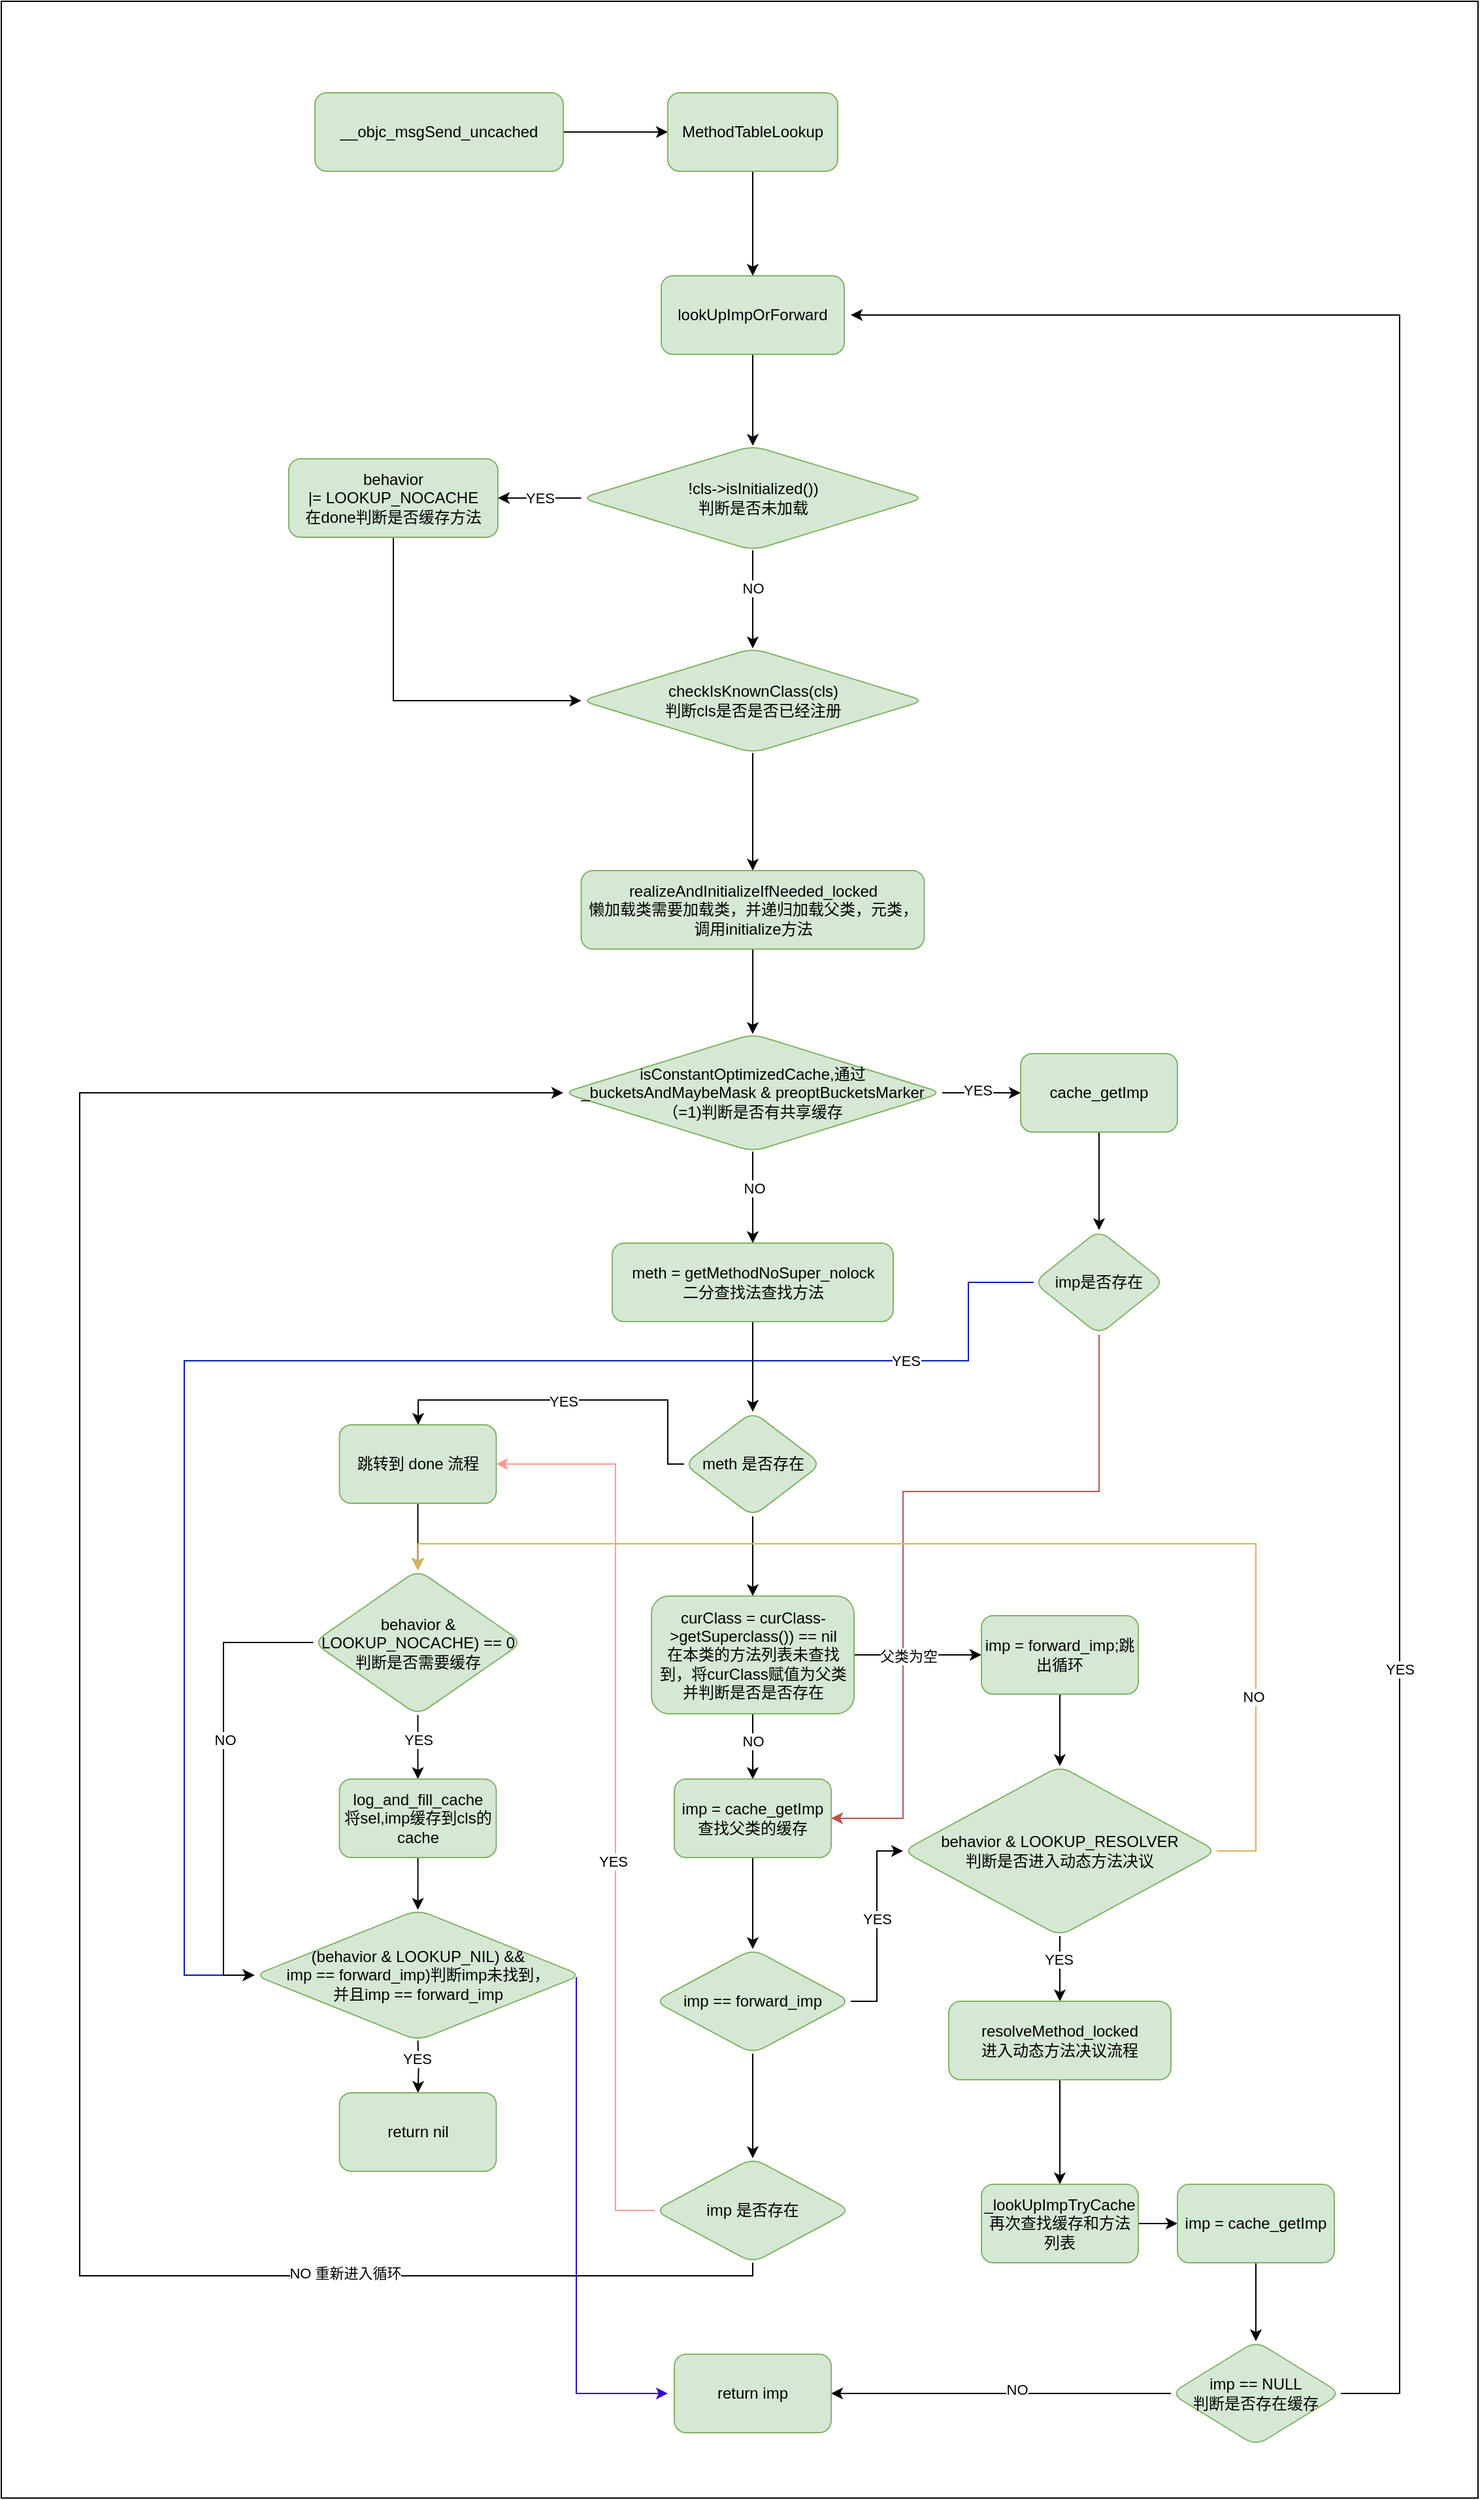 <mxfile version="16.5.6" type="github">
  <diagram id="x6sFYiA4rkCTneI-RJo7" name="Page-1">
    <mxGraphModel dx="2543" dy="1040" grid="1" gridSize="10" guides="1" tooltips="1" connect="1" arrows="1" fold="1" page="1" pageScale="1" pageWidth="827" pageHeight="1169" math="0" shadow="0">
      <root>
        <mxCell id="0" />
        <mxCell id="1" parent="0" />
        <mxCell id="sLF7BMZyt9MLRBjVb3fy-2" value="" style="rounded=0;whiteSpace=wrap;html=1;" vertex="1" parent="1">
          <mxGeometry x="-190" y="10" width="1130" height="1910" as="geometry" />
        </mxCell>
        <mxCell id="pNtmwsAvhv5jmCJUX1sL-3" value="" style="edgeStyle=orthogonalEdgeStyle;rounded=0;orthogonalLoop=1;jettySize=auto;html=1;" parent="1" source="pNtmwsAvhv5jmCJUX1sL-1" target="pNtmwsAvhv5jmCJUX1sL-2" edge="1">
          <mxGeometry relative="1" as="geometry" />
        </mxCell>
        <mxCell id="pNtmwsAvhv5jmCJUX1sL-1" value="__objc_msgSend_uncached" style="rounded=1;whiteSpace=wrap;html=1;fillColor=#d5e8d4;strokeColor=#82b366;" parent="1" vertex="1">
          <mxGeometry x="50" y="80" width="190" height="60" as="geometry" />
        </mxCell>
        <mxCell id="pNtmwsAvhv5jmCJUX1sL-5" value="" style="edgeStyle=orthogonalEdgeStyle;rounded=0;orthogonalLoop=1;jettySize=auto;html=1;" parent="1" source="pNtmwsAvhv5jmCJUX1sL-2" target="pNtmwsAvhv5jmCJUX1sL-4" edge="1">
          <mxGeometry relative="1" as="geometry" />
        </mxCell>
        <mxCell id="pNtmwsAvhv5jmCJUX1sL-2" value="MethodTableLookup" style="whiteSpace=wrap;html=1;fillColor=#d5e8d4;strokeColor=#82b366;rounded=1;" parent="1" vertex="1">
          <mxGeometry x="320" y="80" width="130" height="60" as="geometry" />
        </mxCell>
        <mxCell id="pNtmwsAvhv5jmCJUX1sL-9" value="" style="edgeStyle=orthogonalEdgeStyle;rounded=0;orthogonalLoop=1;jettySize=auto;html=1;" parent="1" source="pNtmwsAvhv5jmCJUX1sL-4" target="pNtmwsAvhv5jmCJUX1sL-8" edge="1">
          <mxGeometry relative="1" as="geometry" />
        </mxCell>
        <mxCell id="pNtmwsAvhv5jmCJUX1sL-4" value="lookUpImpOrForward" style="whiteSpace=wrap;html=1;fillColor=#d5e8d4;strokeColor=#82b366;rounded=1;" parent="1" vertex="1">
          <mxGeometry x="315" y="220" width="140" height="60" as="geometry" />
        </mxCell>
        <mxCell id="pNtmwsAvhv5jmCJUX1sL-11" value="YES" style="edgeStyle=orthogonalEdgeStyle;rounded=0;orthogonalLoop=1;jettySize=auto;html=1;" parent="1" source="pNtmwsAvhv5jmCJUX1sL-8" target="pNtmwsAvhv5jmCJUX1sL-10" edge="1">
          <mxGeometry relative="1" as="geometry" />
        </mxCell>
        <mxCell id="pNtmwsAvhv5jmCJUX1sL-13" value="" style="edgeStyle=orthogonalEdgeStyle;rounded=0;orthogonalLoop=1;jettySize=auto;html=1;" parent="1" source="pNtmwsAvhv5jmCJUX1sL-8" target="pNtmwsAvhv5jmCJUX1sL-12" edge="1">
          <mxGeometry relative="1" as="geometry" />
        </mxCell>
        <mxCell id="pNtmwsAvhv5jmCJUX1sL-14" value="NO" style="edgeLabel;html=1;align=center;verticalAlign=middle;resizable=0;points=[];" parent="pNtmwsAvhv5jmCJUX1sL-13" vertex="1" connectable="0">
          <mxGeometry x="-0.227" relative="1" as="geometry">
            <mxPoint as="offset" />
          </mxGeometry>
        </mxCell>
        <mxCell id="pNtmwsAvhv5jmCJUX1sL-8" value="!cls-&amp;gt;isInitialized())&lt;br&gt;判断是否未加载" style="rhombus;whiteSpace=wrap;html=1;fillColor=#d5e8d4;strokeColor=#82b366;rounded=1;" parent="1" vertex="1">
          <mxGeometry x="253.75" y="350" width="262.5" height="80" as="geometry" />
        </mxCell>
        <mxCell id="sLF7BMZyt9MLRBjVb3fy-3" style="edgeStyle=orthogonalEdgeStyle;rounded=0;orthogonalLoop=1;jettySize=auto;html=1;entryX=0;entryY=0.5;entryDx=0;entryDy=0;" edge="1" parent="1" source="pNtmwsAvhv5jmCJUX1sL-10" target="pNtmwsAvhv5jmCJUX1sL-12">
          <mxGeometry relative="1" as="geometry">
            <Array as="points">
              <mxPoint x="110" y="545" />
            </Array>
          </mxGeometry>
        </mxCell>
        <mxCell id="pNtmwsAvhv5jmCJUX1sL-10" value="behavior |=&amp;nbsp;LOOKUP_NOCACHE&lt;br&gt;在done判断是否缓存方法" style="whiteSpace=wrap;html=1;fillColor=#d5e8d4;strokeColor=#82b366;rounded=1;" parent="1" vertex="1">
          <mxGeometry x="30" y="360" width="160" height="60" as="geometry" />
        </mxCell>
        <mxCell id="pNtmwsAvhv5jmCJUX1sL-16" value="" style="edgeStyle=orthogonalEdgeStyle;rounded=0;orthogonalLoop=1;jettySize=auto;html=1;" parent="1" source="pNtmwsAvhv5jmCJUX1sL-12" target="pNtmwsAvhv5jmCJUX1sL-15" edge="1">
          <mxGeometry relative="1" as="geometry" />
        </mxCell>
        <mxCell id="pNtmwsAvhv5jmCJUX1sL-12" value="checkIsKnownClass(cls)&lt;br&gt;判断cls是否是否已经注册" style="rhombus;whiteSpace=wrap;html=1;fillColor=#d5e8d4;strokeColor=#82b366;rounded=1;" parent="1" vertex="1">
          <mxGeometry x="253.75" y="505" width="262.5" height="80" as="geometry" />
        </mxCell>
        <mxCell id="pNtmwsAvhv5jmCJUX1sL-18" value="" style="edgeStyle=orthogonalEdgeStyle;rounded=0;orthogonalLoop=1;jettySize=auto;html=1;" parent="1" source="pNtmwsAvhv5jmCJUX1sL-15" target="pNtmwsAvhv5jmCJUX1sL-17" edge="1">
          <mxGeometry relative="1" as="geometry" />
        </mxCell>
        <mxCell id="pNtmwsAvhv5jmCJUX1sL-15" value="realizeAndInitializeIfNeeded_locked&lt;br&gt;懒加载类需要加载类，并递归加载父类，元类，调用initialize方法" style="whiteSpace=wrap;html=1;fillColor=#d5e8d4;strokeColor=#82b366;rounded=1;" parent="1" vertex="1">
          <mxGeometry x="253.75" y="675" width="262.5" height="60" as="geometry" />
        </mxCell>
        <mxCell id="pNtmwsAvhv5jmCJUX1sL-20" value="" style="edgeStyle=orthogonalEdgeStyle;rounded=0;orthogonalLoop=1;jettySize=auto;html=1;" parent="1" source="pNtmwsAvhv5jmCJUX1sL-17" target="pNtmwsAvhv5jmCJUX1sL-19" edge="1">
          <mxGeometry relative="1" as="geometry" />
        </mxCell>
        <mxCell id="pNtmwsAvhv5jmCJUX1sL-25" value="YES" style="edgeLabel;html=1;align=center;verticalAlign=middle;resizable=0;points=[];" parent="pNtmwsAvhv5jmCJUX1sL-20" vertex="1" connectable="0">
          <mxGeometry x="-0.1" y="2" relative="1" as="geometry">
            <mxPoint as="offset" />
          </mxGeometry>
        </mxCell>
        <mxCell id="pNtmwsAvhv5jmCJUX1sL-27" value="" style="edgeStyle=orthogonalEdgeStyle;rounded=0;orthogonalLoop=1;jettySize=auto;html=1;" parent="1" source="pNtmwsAvhv5jmCJUX1sL-17" target="pNtmwsAvhv5jmCJUX1sL-26" edge="1">
          <mxGeometry relative="1" as="geometry" />
        </mxCell>
        <mxCell id="pNtmwsAvhv5jmCJUX1sL-28" value="NO" style="edgeLabel;html=1;align=center;verticalAlign=middle;resizable=0;points=[];" parent="pNtmwsAvhv5jmCJUX1sL-27" vertex="1" connectable="0">
          <mxGeometry x="-0.221" y="1" relative="1" as="geometry">
            <mxPoint as="offset" />
          </mxGeometry>
        </mxCell>
        <mxCell id="pNtmwsAvhv5jmCJUX1sL-17" value="isConstantOptimizedCache,通过_bucketsAndMaybeMask &amp;amp; preoptBucketsMarker（=1)判断是否有共享缓存" style="rhombus;whiteSpace=wrap;html=1;fillColor=#d5e8d4;strokeColor=#82b366;rounded=1;" parent="1" vertex="1">
          <mxGeometry x="240" y="800" width="290" height="90" as="geometry" />
        </mxCell>
        <mxCell id="pNtmwsAvhv5jmCJUX1sL-24" value="" style="edgeStyle=orthogonalEdgeStyle;rounded=0;orthogonalLoop=1;jettySize=auto;html=1;" parent="1" source="pNtmwsAvhv5jmCJUX1sL-19" target="pNtmwsAvhv5jmCJUX1sL-23" edge="1">
          <mxGeometry relative="1" as="geometry" />
        </mxCell>
        <mxCell id="pNtmwsAvhv5jmCJUX1sL-19" value="cache_getImp" style="whiteSpace=wrap;html=1;fillColor=#d5e8d4;strokeColor=#82b366;rounded=1;" parent="1" vertex="1">
          <mxGeometry x="590" y="815" width="120" height="60" as="geometry" />
        </mxCell>
        <mxCell id="pNtmwsAvhv5jmCJUX1sL-47" style="edgeStyle=orthogonalEdgeStyle;rounded=0;orthogonalLoop=1;jettySize=auto;html=1;entryX=0;entryY=0.5;entryDx=0;entryDy=0;fillColor=#0050ef;strokeColor=#001DBC;" parent="1" source="pNtmwsAvhv5jmCJUX1sL-23" target="pNtmwsAvhv5jmCJUX1sL-40" edge="1">
          <mxGeometry relative="1" as="geometry">
            <mxPoint x="40" y="1530" as="targetPoint" />
            <Array as="points">
              <mxPoint x="550" y="990" />
              <mxPoint x="550" y="1050" />
              <mxPoint x="-50" y="1050" />
              <mxPoint x="-50" y="1520" />
            </Array>
          </mxGeometry>
        </mxCell>
        <mxCell id="pNtmwsAvhv5jmCJUX1sL-48" value="YES" style="edgeLabel;html=1;align=center;verticalAlign=middle;resizable=0;points=[];" parent="pNtmwsAvhv5jmCJUX1sL-47" vertex="1" connectable="0">
          <mxGeometry x="-0.744" relative="1" as="geometry">
            <mxPoint as="offset" />
          </mxGeometry>
        </mxCell>
        <mxCell id="sLF7BMZyt9MLRBjVb3fy-1" style="edgeStyle=orthogonalEdgeStyle;rounded=0;orthogonalLoop=1;jettySize=auto;html=1;entryX=1;entryY=0.5;entryDx=0;entryDy=0;fillColor=#f8cecc;strokeColor=#b85450;" edge="1" parent="1" source="pNtmwsAvhv5jmCJUX1sL-23" target="pNtmwsAvhv5jmCJUX1sL-67">
          <mxGeometry relative="1" as="geometry">
            <Array as="points">
              <mxPoint x="650" y="1150" />
              <mxPoint x="500" y="1150" />
              <mxPoint x="500" y="1400" />
            </Array>
          </mxGeometry>
        </mxCell>
        <mxCell id="pNtmwsAvhv5jmCJUX1sL-23" value="imp是否存在" style="rhombus;whiteSpace=wrap;html=1;fillColor=#d5e8d4;strokeColor=#82b366;rounded=1;" parent="1" vertex="1">
          <mxGeometry x="600" y="950" width="100" height="80" as="geometry" />
        </mxCell>
        <mxCell id="pNtmwsAvhv5jmCJUX1sL-30" value="" style="edgeStyle=orthogonalEdgeStyle;rounded=0;orthogonalLoop=1;jettySize=auto;html=1;" parent="1" source="pNtmwsAvhv5jmCJUX1sL-26" target="pNtmwsAvhv5jmCJUX1sL-29" edge="1">
          <mxGeometry relative="1" as="geometry" />
        </mxCell>
        <mxCell id="pNtmwsAvhv5jmCJUX1sL-26" value="meth = getMethodNoSuper_nolock&lt;br&gt;二分查找法查找方法" style="whiteSpace=wrap;html=1;fillColor=#d5e8d4;strokeColor=#82b366;rounded=1;" parent="1" vertex="1">
          <mxGeometry x="277.5" y="960" width="215" height="60" as="geometry" />
        </mxCell>
        <mxCell id="pNtmwsAvhv5jmCJUX1sL-32" value="" style="edgeStyle=orthogonalEdgeStyle;rounded=0;orthogonalLoop=1;jettySize=auto;html=1;" parent="1" source="pNtmwsAvhv5jmCJUX1sL-29" target="pNtmwsAvhv5jmCJUX1sL-31" edge="1">
          <mxGeometry relative="1" as="geometry">
            <Array as="points">
              <mxPoint x="320" y="1129" />
              <mxPoint x="320" y="1080" />
              <mxPoint x="129" y="1080" />
            </Array>
          </mxGeometry>
        </mxCell>
        <mxCell id="pNtmwsAvhv5jmCJUX1sL-33" value="YES" style="edgeLabel;html=1;align=center;verticalAlign=middle;resizable=0;points=[];" parent="pNtmwsAvhv5jmCJUX1sL-32" vertex="1" connectable="0">
          <mxGeometry x="-0.572" y="2" relative="1" as="geometry">
            <mxPoint x="-78" y="-3" as="offset" />
          </mxGeometry>
        </mxCell>
        <mxCell id="pNtmwsAvhv5jmCJUX1sL-50" value="" style="edgeStyle=orthogonalEdgeStyle;rounded=0;orthogonalLoop=1;jettySize=auto;html=1;" parent="1" source="pNtmwsAvhv5jmCJUX1sL-29" target="pNtmwsAvhv5jmCJUX1sL-49" edge="1">
          <mxGeometry relative="1" as="geometry" />
        </mxCell>
        <mxCell id="pNtmwsAvhv5jmCJUX1sL-29" value="meth 是否存在" style="rhombus;whiteSpace=wrap;html=1;fillColor=#d5e8d4;strokeColor=#82b366;rounded=1;" parent="1" vertex="1">
          <mxGeometry x="332.5" y="1089" width="105" height="80" as="geometry" />
        </mxCell>
        <mxCell id="pNtmwsAvhv5jmCJUX1sL-35" value="" style="edgeStyle=orthogonalEdgeStyle;rounded=0;orthogonalLoop=1;jettySize=auto;html=1;strokeColor=#000000;" parent="1" source="pNtmwsAvhv5jmCJUX1sL-31" target="pNtmwsAvhv5jmCJUX1sL-34" edge="1">
          <mxGeometry relative="1" as="geometry" />
        </mxCell>
        <mxCell id="pNtmwsAvhv5jmCJUX1sL-31" value="跳转到 done 流程" style="whiteSpace=wrap;html=1;fillColor=#d5e8d4;strokeColor=#82b366;rounded=1;" parent="1" vertex="1">
          <mxGeometry x="68.75" y="1099" width="120" height="60" as="geometry" />
        </mxCell>
        <mxCell id="pNtmwsAvhv5jmCJUX1sL-38" value="" style="edgeStyle=orthogonalEdgeStyle;rounded=0;orthogonalLoop=1;jettySize=auto;html=1;" parent="1" source="pNtmwsAvhv5jmCJUX1sL-34" target="pNtmwsAvhv5jmCJUX1sL-37" edge="1">
          <mxGeometry relative="1" as="geometry" />
        </mxCell>
        <mxCell id="pNtmwsAvhv5jmCJUX1sL-39" value="YES" style="edgeLabel;html=1;align=center;verticalAlign=middle;resizable=0;points=[];" parent="pNtmwsAvhv5jmCJUX1sL-38" vertex="1" connectable="0">
          <mxGeometry x="-0.305" y="1" relative="1" as="geometry">
            <mxPoint x="-1" y="2" as="offset" />
          </mxGeometry>
        </mxCell>
        <mxCell id="pNtmwsAvhv5jmCJUX1sL-44" style="edgeStyle=orthogonalEdgeStyle;rounded=0;orthogonalLoop=1;jettySize=auto;html=1;entryX=0;entryY=0.5;entryDx=0;entryDy=0;" parent="1" source="pNtmwsAvhv5jmCJUX1sL-34" target="pNtmwsAvhv5jmCJUX1sL-40" edge="1">
          <mxGeometry relative="1" as="geometry">
            <Array as="points">
              <mxPoint x="-20" y="1266" />
              <mxPoint x="-20" y="1520" />
            </Array>
          </mxGeometry>
        </mxCell>
        <mxCell id="pNtmwsAvhv5jmCJUX1sL-46" value="NO" style="edgeLabel;html=1;align=center;verticalAlign=middle;resizable=0;points=[];" parent="pNtmwsAvhv5jmCJUX1sL-44" vertex="1" connectable="0">
          <mxGeometry x="-0.314" y="1" relative="1" as="geometry">
            <mxPoint y="24" as="offset" />
          </mxGeometry>
        </mxCell>
        <mxCell id="pNtmwsAvhv5jmCJUX1sL-34" value="behavior &amp;amp; LOOKUP_NOCACHE) == 0&lt;br&gt;判断是否需要缓存" style="rhombus;whiteSpace=wrap;html=1;fillColor=#d5e8d4;strokeColor=#82b366;rounded=1;" parent="1" vertex="1">
          <mxGeometry x="48.75" y="1210" width="160" height="111" as="geometry" />
        </mxCell>
        <mxCell id="pNtmwsAvhv5jmCJUX1sL-41" value="" style="edgeStyle=orthogonalEdgeStyle;rounded=0;orthogonalLoop=1;jettySize=auto;html=1;" parent="1" source="pNtmwsAvhv5jmCJUX1sL-37" edge="1">
          <mxGeometry relative="1" as="geometry">
            <mxPoint x="128.75" y="1470" as="targetPoint" />
          </mxGeometry>
        </mxCell>
        <mxCell id="pNtmwsAvhv5jmCJUX1sL-37" value="log_and_fill_cache&lt;br&gt;将sel,imp缓存到cls的cache" style="whiteSpace=wrap;html=1;fillColor=#d5e8d4;strokeColor=#82b366;rounded=1;" parent="1" vertex="1">
          <mxGeometry x="68.75" y="1370" width="120" height="60" as="geometry" />
        </mxCell>
        <mxCell id="pNtmwsAvhv5jmCJUX1sL-43" value="" style="edgeStyle=orthogonalEdgeStyle;rounded=0;orthogonalLoop=1;jettySize=auto;html=1;" parent="1" target="pNtmwsAvhv5jmCJUX1sL-42" edge="1">
          <mxGeometry relative="1" as="geometry">
            <mxPoint x="128.75" y="1570" as="sourcePoint" />
          </mxGeometry>
        </mxCell>
        <mxCell id="pNtmwsAvhv5jmCJUX1sL-82" value="YES" style="edgeLabel;html=1;align=center;verticalAlign=middle;resizable=0;points=[];" parent="pNtmwsAvhv5jmCJUX1sL-43" vertex="1" connectable="0">
          <mxGeometry x="-0.3" y="-1" relative="1" as="geometry">
            <mxPoint as="offset" />
          </mxGeometry>
        </mxCell>
        <mxCell id="pNtmwsAvhv5jmCJUX1sL-86" style="edgeStyle=orthogonalEdgeStyle;rounded=0;orthogonalLoop=1;jettySize=auto;html=1;fillColor=#6a00ff;strokeColor=#3700CC;" parent="1" source="pNtmwsAvhv5jmCJUX1sL-40" edge="1">
          <mxGeometry relative="1" as="geometry">
            <mxPoint x="320" y="1840" as="targetPoint" />
            <Array as="points">
              <mxPoint x="250" y="1840" />
            </Array>
          </mxGeometry>
        </mxCell>
        <mxCell id="pNtmwsAvhv5jmCJUX1sL-40" value="(behavior &amp;amp; LOOKUP_NIL) &amp;amp;&amp;amp; &lt;br&gt;imp == forward_imp)判断imp未找到，&lt;br&gt;并且imp == forward_imp" style="rhombus;whiteSpace=wrap;html=1;fillColor=#d5e8d4;strokeColor=#82b366;rounded=1;" parent="1" vertex="1">
          <mxGeometry x="3.75" y="1470" width="250" height="100" as="geometry" />
        </mxCell>
        <mxCell id="pNtmwsAvhv5jmCJUX1sL-42" value="return nil" style="whiteSpace=wrap;html=1;fillColor=#d5e8d4;strokeColor=#82b366;rounded=1;" parent="1" vertex="1">
          <mxGeometry x="68.75" y="1610" width="120" height="60" as="geometry" />
        </mxCell>
        <mxCell id="pNtmwsAvhv5jmCJUX1sL-52" value="" style="edgeStyle=orthogonalEdgeStyle;rounded=0;orthogonalLoop=1;jettySize=auto;html=1;" parent="1" source="pNtmwsAvhv5jmCJUX1sL-49" target="pNtmwsAvhv5jmCJUX1sL-51" edge="1">
          <mxGeometry relative="1" as="geometry" />
        </mxCell>
        <mxCell id="pNtmwsAvhv5jmCJUX1sL-55" value="父类为空" style="edgeLabel;html=1;align=center;verticalAlign=middle;resizable=0;points=[];" parent="pNtmwsAvhv5jmCJUX1sL-52" vertex="1" connectable="0">
          <mxGeometry x="-0.149" relative="1" as="geometry">
            <mxPoint y="1" as="offset" />
          </mxGeometry>
        </mxCell>
        <mxCell id="pNtmwsAvhv5jmCJUX1sL-68" value="" style="edgeStyle=orthogonalEdgeStyle;rounded=0;orthogonalLoop=1;jettySize=auto;html=1;" parent="1" source="pNtmwsAvhv5jmCJUX1sL-49" target="pNtmwsAvhv5jmCJUX1sL-67" edge="1">
          <mxGeometry relative="1" as="geometry" />
        </mxCell>
        <mxCell id="pNtmwsAvhv5jmCJUX1sL-69" value="NO" style="edgeLabel;html=1;align=center;verticalAlign=middle;resizable=0;points=[];" parent="pNtmwsAvhv5jmCJUX1sL-68" vertex="1" connectable="0">
          <mxGeometry x="-0.168" relative="1" as="geometry">
            <mxPoint as="offset" />
          </mxGeometry>
        </mxCell>
        <mxCell id="pNtmwsAvhv5jmCJUX1sL-49" value="curClass = curClass-&amp;gt;getSuperclass()) == nil&lt;br&gt;在本类的方法列表未查找到，将curClass赋值为父类并判断是否是否存在" style="whiteSpace=wrap;html=1;fillColor=#d5e8d4;strokeColor=#82b366;rounded=1;" parent="1" vertex="1">
          <mxGeometry x="307.5" y="1230" width="155" height="90" as="geometry" />
        </mxCell>
        <mxCell id="pNtmwsAvhv5jmCJUX1sL-54" value="" style="edgeStyle=orthogonalEdgeStyle;rounded=0;orthogonalLoop=1;jettySize=auto;html=1;" parent="1" source="pNtmwsAvhv5jmCJUX1sL-51" target="pNtmwsAvhv5jmCJUX1sL-53" edge="1">
          <mxGeometry relative="1" as="geometry" />
        </mxCell>
        <mxCell id="pNtmwsAvhv5jmCJUX1sL-51" value="imp = forward_imp;跳出循环" style="whiteSpace=wrap;html=1;fillColor=#d5e8d4;strokeColor=#82b366;rounded=1;" parent="1" vertex="1">
          <mxGeometry x="560" y="1245" width="120" height="60" as="geometry" />
        </mxCell>
        <mxCell id="pNtmwsAvhv5jmCJUX1sL-57" value="" style="edgeStyle=orthogonalEdgeStyle;rounded=0;orthogonalLoop=1;jettySize=auto;html=1;" parent="1" source="pNtmwsAvhv5jmCJUX1sL-53" target="pNtmwsAvhv5jmCJUX1sL-56" edge="1">
          <mxGeometry relative="1" as="geometry" />
        </mxCell>
        <mxCell id="pNtmwsAvhv5jmCJUX1sL-58" value="YES" style="edgeLabel;html=1;align=center;verticalAlign=middle;resizable=0;points=[];" parent="pNtmwsAvhv5jmCJUX1sL-57" vertex="1" connectable="0">
          <mxGeometry x="-0.34" y="-1" relative="1" as="geometry">
            <mxPoint y="1" as="offset" />
          </mxGeometry>
        </mxCell>
        <mxCell id="pNtmwsAvhv5jmCJUX1sL-87" style="edgeStyle=orthogonalEdgeStyle;rounded=0;orthogonalLoop=1;jettySize=auto;html=1;strokeColor=#d6b656;entryX=0.5;entryY=0;entryDx=0;entryDy=0;fillColor=#fff2cc;" parent="1" source="pNtmwsAvhv5jmCJUX1sL-53" target="pNtmwsAvhv5jmCJUX1sL-34" edge="1">
          <mxGeometry relative="1" as="geometry">
            <Array as="points">
              <mxPoint x="770" y="1425" />
              <mxPoint x="770" y="1190" />
              <mxPoint x="129" y="1190" />
            </Array>
          </mxGeometry>
        </mxCell>
        <mxCell id="pNtmwsAvhv5jmCJUX1sL-88" value="NO" style="edgeLabel;html=1;align=center;verticalAlign=middle;resizable=0;points=[];" parent="pNtmwsAvhv5jmCJUX1sL-87" vertex="1" connectable="0">
          <mxGeometry x="-0.68" y="2" relative="1" as="geometry">
            <mxPoint as="offset" />
          </mxGeometry>
        </mxCell>
        <mxCell id="pNtmwsAvhv5jmCJUX1sL-53" value="behavior &amp;amp; LOOKUP_RESOLVER&lt;br&gt;判断是否进入动态方法决议" style="rhombus;whiteSpace=wrap;html=1;fillColor=#d5e8d4;strokeColor=#82b366;rounded=1;" parent="1" vertex="1">
          <mxGeometry x="500" y="1360" width="240" height="130" as="geometry" />
        </mxCell>
        <mxCell id="pNtmwsAvhv5jmCJUX1sL-60" value="" style="edgeStyle=orthogonalEdgeStyle;rounded=0;orthogonalLoop=1;jettySize=auto;html=1;" parent="1" source="pNtmwsAvhv5jmCJUX1sL-56" target="pNtmwsAvhv5jmCJUX1sL-59" edge="1">
          <mxGeometry relative="1" as="geometry" />
        </mxCell>
        <mxCell id="pNtmwsAvhv5jmCJUX1sL-56" value="resolveMethod_locked&lt;br&gt;进入动态方法决议流程" style="whiteSpace=wrap;html=1;fillColor=#d5e8d4;strokeColor=#82b366;rounded=1;" parent="1" vertex="1">
          <mxGeometry x="535" y="1540" width="170" height="60" as="geometry" />
        </mxCell>
        <mxCell id="pNtmwsAvhv5jmCJUX1sL-62" value="" style="edgeStyle=orthogonalEdgeStyle;rounded=0;orthogonalLoop=1;jettySize=auto;html=1;" parent="1" source="pNtmwsAvhv5jmCJUX1sL-59" target="pNtmwsAvhv5jmCJUX1sL-61" edge="1">
          <mxGeometry relative="1" as="geometry" />
        </mxCell>
        <mxCell id="pNtmwsAvhv5jmCJUX1sL-59" value="_lookUpImpTryCache&lt;br&gt;再次查找缓存和方法列表" style="whiteSpace=wrap;html=1;fillColor=#d5e8d4;strokeColor=#82b366;rounded=1;" parent="1" vertex="1">
          <mxGeometry x="560" y="1680" width="120" height="60" as="geometry" />
        </mxCell>
        <mxCell id="pNtmwsAvhv5jmCJUX1sL-64" value="" style="edgeStyle=orthogonalEdgeStyle;rounded=0;orthogonalLoop=1;jettySize=auto;html=1;" parent="1" source="pNtmwsAvhv5jmCJUX1sL-61" target="pNtmwsAvhv5jmCJUX1sL-63" edge="1">
          <mxGeometry relative="1" as="geometry" />
        </mxCell>
        <mxCell id="pNtmwsAvhv5jmCJUX1sL-61" value="imp = cache_getImp" style="whiteSpace=wrap;html=1;fillColor=#d5e8d4;strokeColor=#82b366;rounded=1;" parent="1" vertex="1">
          <mxGeometry x="710" y="1680" width="120" height="60" as="geometry" />
        </mxCell>
        <mxCell id="pNtmwsAvhv5jmCJUX1sL-65" style="edgeStyle=orthogonalEdgeStyle;rounded=0;orthogonalLoop=1;jettySize=auto;html=1;" parent="1" source="pNtmwsAvhv5jmCJUX1sL-63" edge="1">
          <mxGeometry relative="1" as="geometry">
            <mxPoint x="460" y="250" as="targetPoint" />
            <Array as="points">
              <mxPoint x="880" y="1840" />
              <mxPoint x="880" y="250" />
            </Array>
          </mxGeometry>
        </mxCell>
        <mxCell id="pNtmwsAvhv5jmCJUX1sL-66" value="YES" style="edgeLabel;html=1;align=center;verticalAlign=middle;resizable=0;points=[];" parent="pNtmwsAvhv5jmCJUX1sL-65" vertex="1" connectable="0">
          <mxGeometry x="-0.416" relative="1" as="geometry">
            <mxPoint y="1" as="offset" />
          </mxGeometry>
        </mxCell>
        <mxCell id="pNtmwsAvhv5jmCJUX1sL-84" value="" style="edgeStyle=orthogonalEdgeStyle;rounded=0;orthogonalLoop=1;jettySize=auto;html=1;" parent="1" source="pNtmwsAvhv5jmCJUX1sL-63" target="pNtmwsAvhv5jmCJUX1sL-83" edge="1">
          <mxGeometry relative="1" as="geometry" />
        </mxCell>
        <mxCell id="pNtmwsAvhv5jmCJUX1sL-85" value="NO" style="edgeLabel;html=1;align=center;verticalAlign=middle;resizable=0;points=[];" parent="pNtmwsAvhv5jmCJUX1sL-84" vertex="1" connectable="0">
          <mxGeometry x="-0.092" y="-3" relative="1" as="geometry">
            <mxPoint as="offset" />
          </mxGeometry>
        </mxCell>
        <mxCell id="pNtmwsAvhv5jmCJUX1sL-63" value="imp == NULL&lt;br&gt;判断是否存在缓存" style="rhombus;whiteSpace=wrap;html=1;fillColor=#d5e8d4;strokeColor=#82b366;rounded=1;" parent="1" vertex="1">
          <mxGeometry x="705" y="1800" width="130" height="80" as="geometry" />
        </mxCell>
        <mxCell id="pNtmwsAvhv5jmCJUX1sL-73" value="" style="edgeStyle=orthogonalEdgeStyle;rounded=0;orthogonalLoop=1;jettySize=auto;html=1;" parent="1" source="pNtmwsAvhv5jmCJUX1sL-67" target="pNtmwsAvhv5jmCJUX1sL-72" edge="1">
          <mxGeometry relative="1" as="geometry" />
        </mxCell>
        <mxCell id="pNtmwsAvhv5jmCJUX1sL-67" value="imp = cache_getImp&lt;br&gt;查找父类的缓存" style="whiteSpace=wrap;html=1;fillColor=#d5e8d4;strokeColor=#82b366;rounded=1;" parent="1" vertex="1">
          <mxGeometry x="325" y="1370" width="120" height="60" as="geometry" />
        </mxCell>
        <mxCell id="pNtmwsAvhv5jmCJUX1sL-74" style="edgeStyle=orthogonalEdgeStyle;rounded=0;orthogonalLoop=1;jettySize=auto;html=1;entryX=0;entryY=0.5;entryDx=0;entryDy=0;" parent="1" source="pNtmwsAvhv5jmCJUX1sL-72" target="pNtmwsAvhv5jmCJUX1sL-53" edge="1">
          <mxGeometry relative="1" as="geometry" />
        </mxCell>
        <mxCell id="pNtmwsAvhv5jmCJUX1sL-75" value="YES" style="edgeLabel;html=1;align=center;verticalAlign=middle;resizable=0;points=[];" parent="pNtmwsAvhv5jmCJUX1sL-74" vertex="1" connectable="0">
          <mxGeometry x="0.071" relative="1" as="geometry">
            <mxPoint as="offset" />
          </mxGeometry>
        </mxCell>
        <mxCell id="pNtmwsAvhv5jmCJUX1sL-77" value="" style="edgeStyle=orthogonalEdgeStyle;rounded=0;orthogonalLoop=1;jettySize=auto;html=1;" parent="1" source="pNtmwsAvhv5jmCJUX1sL-72" target="pNtmwsAvhv5jmCJUX1sL-76" edge="1">
          <mxGeometry relative="1" as="geometry" />
        </mxCell>
        <mxCell id="pNtmwsAvhv5jmCJUX1sL-72" value="imp == forward_imp" style="rhombus;whiteSpace=wrap;html=1;fillColor=#d5e8d4;strokeColor=#82b366;rounded=1;" parent="1" vertex="1">
          <mxGeometry x="310" y="1500" width="150" height="80" as="geometry" />
        </mxCell>
        <mxCell id="pNtmwsAvhv5jmCJUX1sL-78" style="edgeStyle=orthogonalEdgeStyle;rounded=0;orthogonalLoop=1;jettySize=auto;html=1;entryX=1;entryY=0.5;entryDx=0;entryDy=0;strokeColor=#FF9999;" parent="1" source="pNtmwsAvhv5jmCJUX1sL-76" target="pNtmwsAvhv5jmCJUX1sL-31" edge="1">
          <mxGeometry relative="1" as="geometry">
            <Array as="points">
              <mxPoint x="280" y="1700" />
              <mxPoint x="280" y="1129" />
            </Array>
          </mxGeometry>
        </mxCell>
        <mxCell id="pNtmwsAvhv5jmCJUX1sL-79" value="YES" style="edgeLabel;html=1;align=center;verticalAlign=middle;resizable=0;points=[];" parent="pNtmwsAvhv5jmCJUX1sL-78" vertex="1" connectable="0">
          <mxGeometry x="-0.142" y="2" relative="1" as="geometry">
            <mxPoint as="offset" />
          </mxGeometry>
        </mxCell>
        <mxCell id="pNtmwsAvhv5jmCJUX1sL-80" style="edgeStyle=orthogonalEdgeStyle;rounded=0;orthogonalLoop=1;jettySize=auto;html=1;entryX=0;entryY=0.5;entryDx=0;entryDy=0;" parent="1" source="pNtmwsAvhv5jmCJUX1sL-76" target="pNtmwsAvhv5jmCJUX1sL-17" edge="1">
          <mxGeometry relative="1" as="geometry">
            <Array as="points">
              <mxPoint x="385" y="1750" />
              <mxPoint x="-130" y="1750" />
              <mxPoint x="-130" y="845" />
            </Array>
          </mxGeometry>
        </mxCell>
        <mxCell id="pNtmwsAvhv5jmCJUX1sL-81" value="NO 重新进入循环" style="edgeLabel;html=1;align=center;verticalAlign=middle;resizable=0;points=[];" parent="pNtmwsAvhv5jmCJUX1sL-80" vertex="1" connectable="0">
          <mxGeometry x="-0.642" y="-2" relative="1" as="geometry">
            <mxPoint as="offset" />
          </mxGeometry>
        </mxCell>
        <mxCell id="pNtmwsAvhv5jmCJUX1sL-76" value="imp 是否存在" style="rhombus;whiteSpace=wrap;html=1;fillColor=#d5e8d4;strokeColor=#82b366;rounded=1;" parent="1" vertex="1">
          <mxGeometry x="310" y="1660" width="150" height="80" as="geometry" />
        </mxCell>
        <mxCell id="pNtmwsAvhv5jmCJUX1sL-83" value="return imp" style="whiteSpace=wrap;html=1;fillColor=#d5e8d4;strokeColor=#82b366;rounded=1;" parent="1" vertex="1">
          <mxGeometry x="325" y="1810" width="120" height="60" as="geometry" />
        </mxCell>
      </root>
    </mxGraphModel>
  </diagram>
</mxfile>
